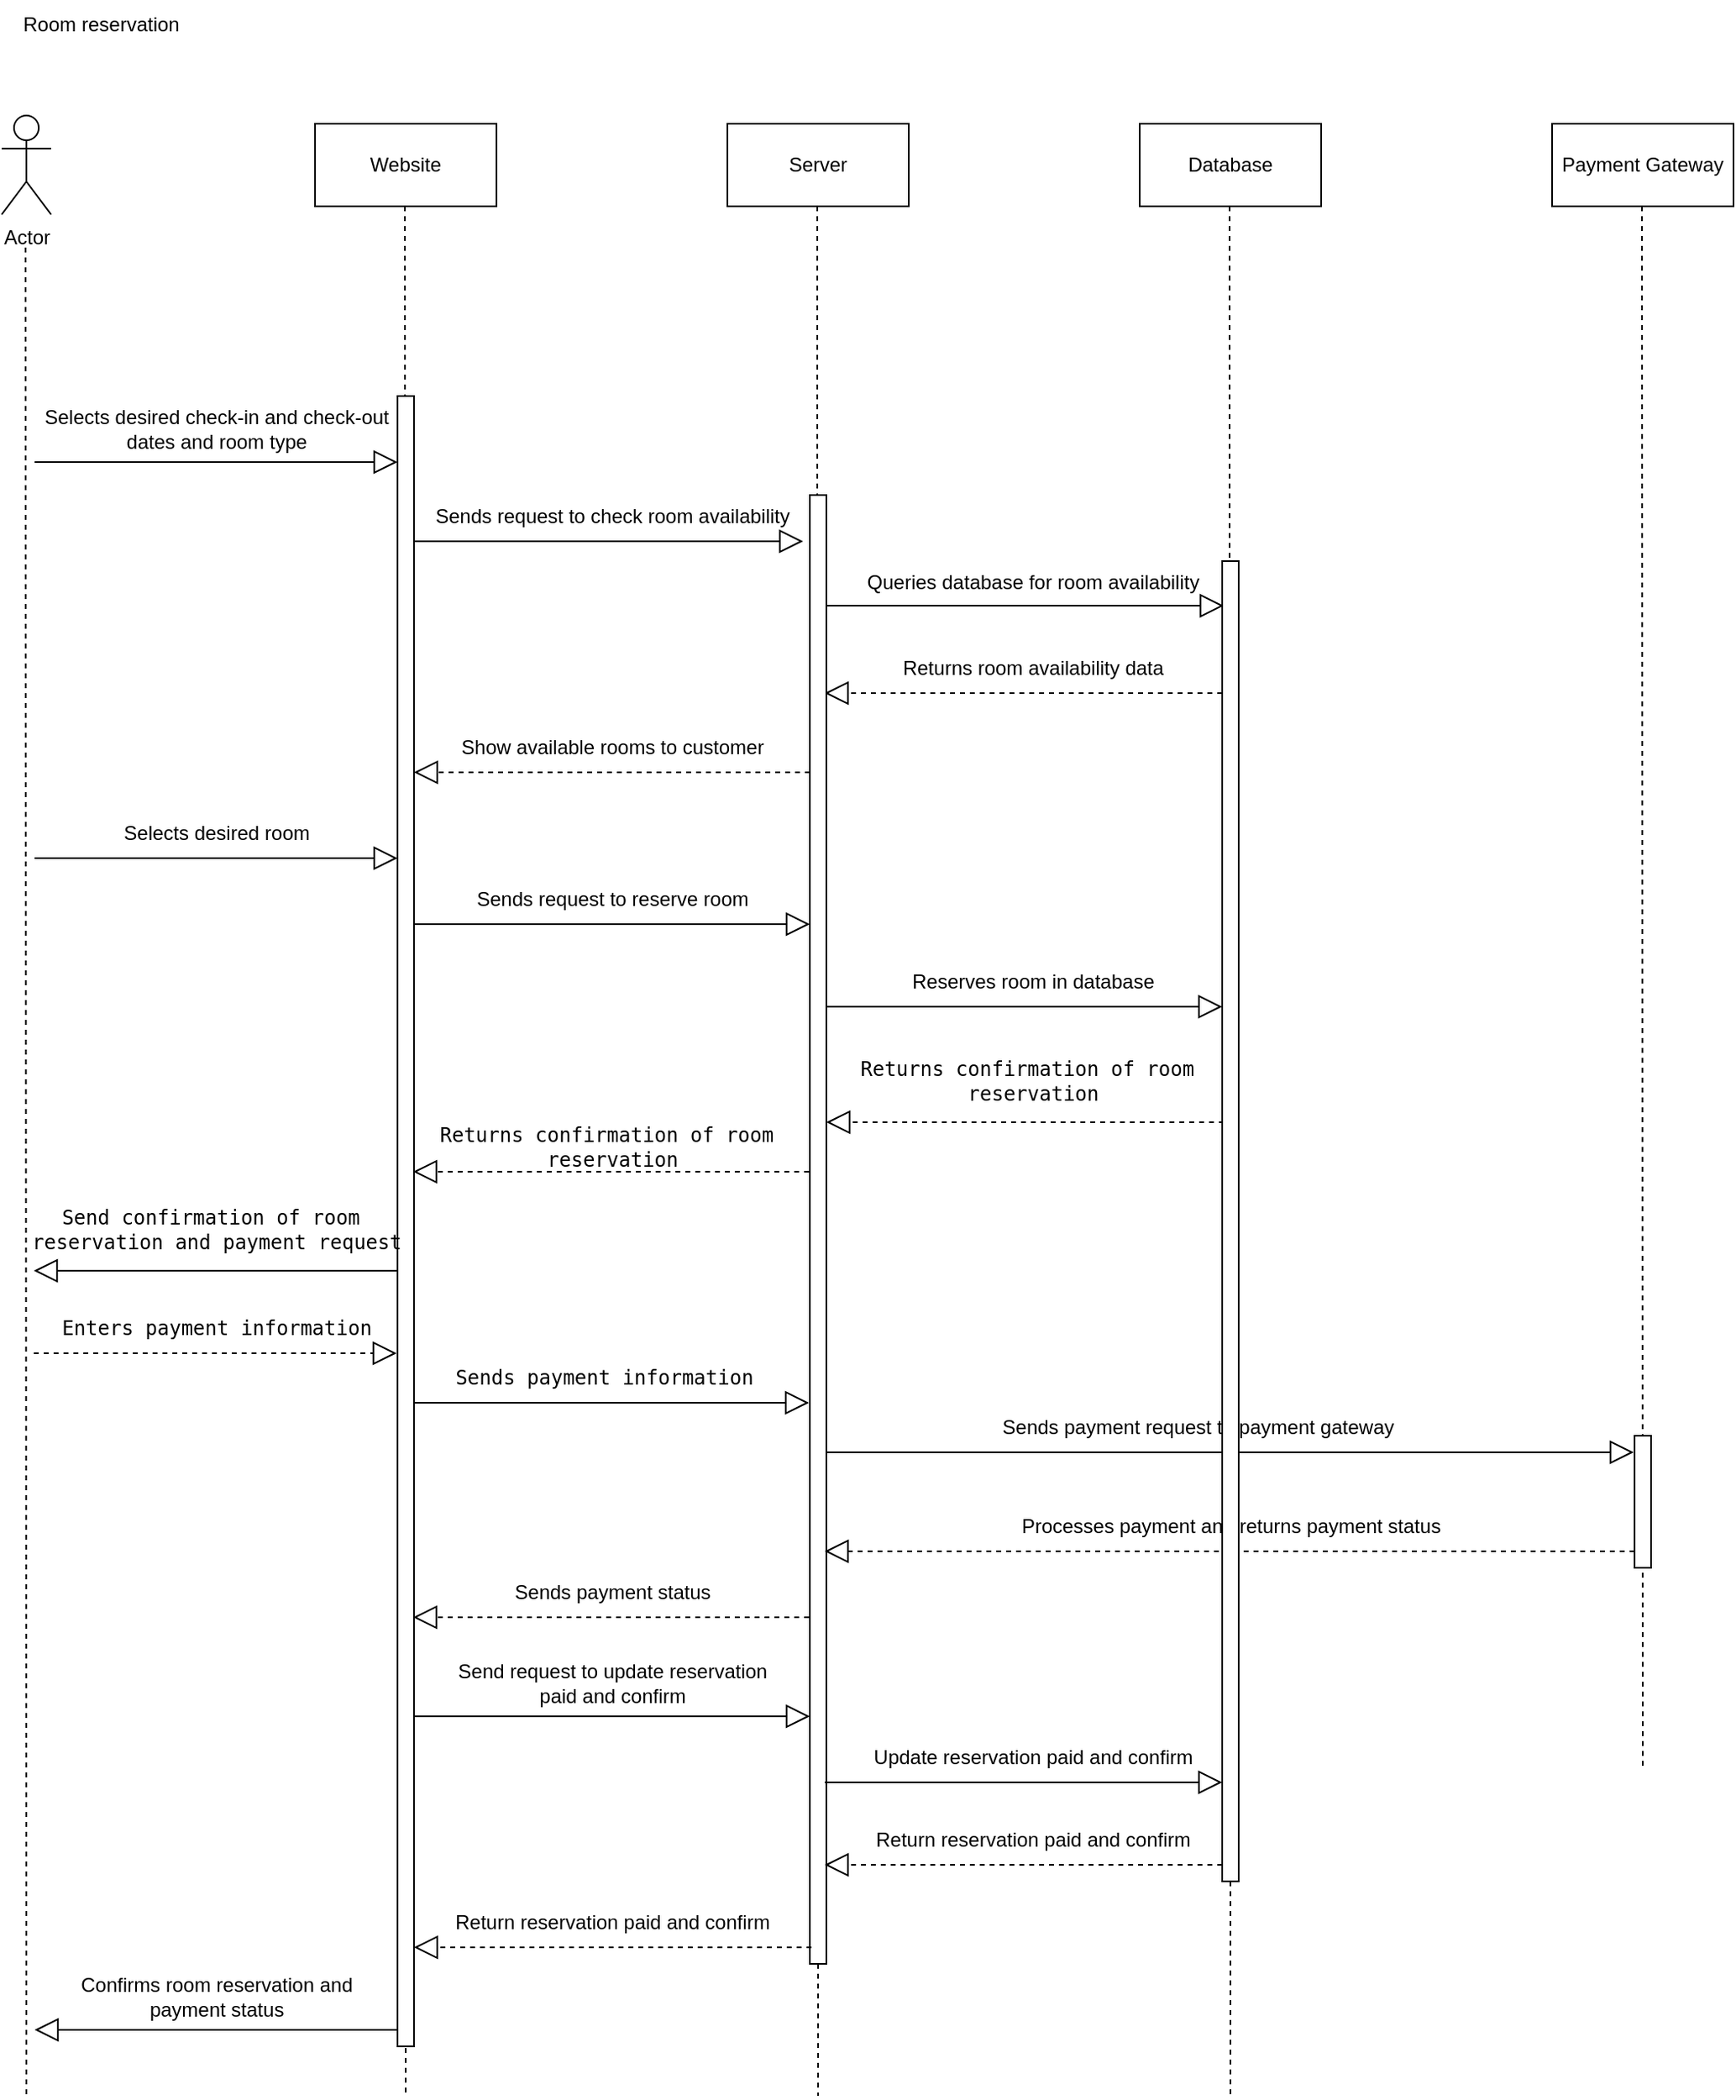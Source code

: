 <mxfile version="21.3.2" type="github">
  <diagram name="Page-1" id="Bzcg76JZAYMFacvBCj7k">
    <mxGraphModel dx="954" dy="2213" grid="1" gridSize="10" guides="1" tooltips="1" connect="1" arrows="1" fold="1" page="1" pageScale="1" pageWidth="1100" pageHeight="1700" math="0" shadow="0">
      <root>
        <mxCell id="0" />
        <mxCell id="1" parent="0" />
        <mxCell id="-xuDfmW8_niUfC1Qt930-63" value="" style="endArrow=block;endFill=0;endSize=12;html=1;rounded=0;" parent="1" edge="1">
          <mxGeometry width="160" relative="1" as="geometry">
            <mxPoint x="538.5" y="850" as="sourcePoint" />
            <mxPoint x="1029.5" y="850" as="targetPoint" />
          </mxGeometry>
        </mxCell>
        <mxCell id="-xuDfmW8_niUfC1Qt930-1" value="Actor" style="shape=umlActor;verticalLabelPosition=bottom;verticalAlign=top;html=1;outlineConnect=0;" parent="1" vertex="1">
          <mxGeometry x="40" y="40" width="30" height="60" as="geometry" />
        </mxCell>
        <mxCell id="-xuDfmW8_niUfC1Qt930-2" value="Server" style="html=1;whiteSpace=wrap;" parent="1" vertex="1">
          <mxGeometry x="480" y="45" width="110" height="50" as="geometry" />
        </mxCell>
        <mxCell id="-xuDfmW8_niUfC1Qt930-3" value="Website" style="html=1;whiteSpace=wrap;" parent="1" vertex="1">
          <mxGeometry x="230" y="45" width="110" height="50" as="geometry" />
        </mxCell>
        <mxCell id="-xuDfmW8_niUfC1Qt930-4" value="" style="endArrow=none;dashed=1;endFill=0;endSize=12;html=1;rounded=0;" parent="1" edge="1">
          <mxGeometry width="160" relative="1" as="geometry">
            <mxPoint x="54.5" y="120" as="sourcePoint" />
            <mxPoint x="55" y="1240" as="targetPoint" />
          </mxGeometry>
        </mxCell>
        <mxCell id="-xuDfmW8_niUfC1Qt930-5" value="" style="endArrow=none;dashed=1;endFill=0;endSize=12;html=1;rounded=0;" parent="1" edge="1">
          <mxGeometry width="160" relative="1" as="geometry">
            <mxPoint x="284.5" y="95" as="sourcePoint" />
            <mxPoint x="285" y="1240" as="targetPoint" />
          </mxGeometry>
        </mxCell>
        <mxCell id="-xuDfmW8_niUfC1Qt930-6" value="" style="endArrow=none;dashed=1;endFill=0;endSize=12;html=1;rounded=0;" parent="1" source="-xuDfmW8_niUfC1Qt930-67" edge="1">
          <mxGeometry width="160" relative="1" as="geometry">
            <mxPoint x="534.5" y="95" as="sourcePoint" />
            <mxPoint x="535" y="1240" as="targetPoint" />
          </mxGeometry>
        </mxCell>
        <mxCell id="-xuDfmW8_niUfC1Qt930-36" value="&lt;div&gt;Selects desired check-in and check-out &lt;br&gt;&lt;/div&gt;&lt;div&gt;dates and room type&lt;/div&gt;" style="text;html=1;align=center;verticalAlign=middle;resizable=0;points=[];autosize=1;strokeColor=none;fillColor=none;" parent="1" vertex="1">
          <mxGeometry x="50" y="210" width="240" height="40" as="geometry" />
        </mxCell>
        <mxCell id="-xuDfmW8_niUfC1Qt930-37" value="Sends request to check room availability" style="text;html=1;align=center;verticalAlign=middle;resizable=0;points=[];autosize=1;strokeColor=none;fillColor=none;" parent="1" vertex="1">
          <mxGeometry x="290" y="268" width="240" height="30" as="geometry" />
        </mxCell>
        <mxCell id="-xuDfmW8_niUfC1Qt930-38" value="Database" style="html=1;whiteSpace=wrap;" parent="1" vertex="1">
          <mxGeometry x="730" y="45" width="110" height="50" as="geometry" />
        </mxCell>
        <mxCell id="-xuDfmW8_niUfC1Qt930-39" value="" style="endArrow=none;dashed=1;endFill=0;endSize=12;html=1;rounded=0;" parent="1" source="-xuDfmW8_niUfC1Qt930-69" edge="1">
          <mxGeometry width="160" relative="1" as="geometry">
            <mxPoint x="784.5" y="95" as="sourcePoint" />
            <mxPoint x="785" y="1240" as="targetPoint" />
          </mxGeometry>
        </mxCell>
        <mxCell id="-xuDfmW8_niUfC1Qt930-40" value="Queries database for room availability" style="text;html=1;align=center;verticalAlign=middle;resizable=0;points=[];autosize=1;strokeColor=none;fillColor=none;" parent="1" vertex="1">
          <mxGeometry x="550" y="308" width="230" height="30" as="geometry" />
        </mxCell>
        <mxCell id="-xuDfmW8_niUfC1Qt930-41" value="Returns room availability data" style="text;html=1;align=center;verticalAlign=middle;resizable=0;points=[];autosize=1;strokeColor=none;fillColor=none;" parent="1" vertex="1">
          <mxGeometry x="570" y="360" width="190" height="30" as="geometry" />
        </mxCell>
        <mxCell id="-xuDfmW8_niUfC1Qt930-42" value="Show available rooms to customer" style="text;html=1;align=center;verticalAlign=middle;resizable=0;points=[];autosize=1;strokeColor=none;fillColor=none;" parent="1" vertex="1">
          <mxGeometry x="305" y="408" width="210" height="30" as="geometry" />
        </mxCell>
        <mxCell id="-xuDfmW8_niUfC1Qt930-43" value="Selects desired room" style="text;html=1;align=center;verticalAlign=middle;resizable=0;points=[];autosize=1;strokeColor=none;fillColor=none;" parent="1" vertex="1">
          <mxGeometry x="100" y="460" width="140" height="30" as="geometry" />
        </mxCell>
        <mxCell id="-xuDfmW8_niUfC1Qt930-44" value="Sends request to reserve room" style="text;html=1;align=center;verticalAlign=middle;resizable=0;points=[];autosize=1;strokeColor=none;fillColor=none;" parent="1" vertex="1">
          <mxGeometry x="315" y="500" width="190" height="30" as="geometry" />
        </mxCell>
        <mxCell id="-xuDfmW8_niUfC1Qt930-45" value="Reserves room in database" style="text;html=1;align=center;verticalAlign=middle;resizable=0;points=[];autosize=1;strokeColor=none;fillColor=none;" parent="1" vertex="1">
          <mxGeometry x="575" y="550" width="180" height="30" as="geometry" />
        </mxCell>
        <mxCell id="-xuDfmW8_niUfC1Qt930-46" value="Payment Gateway" style="html=1;whiteSpace=wrap;" parent="1" vertex="1">
          <mxGeometry x="980" y="45" width="110" height="50" as="geometry" />
        </mxCell>
        <mxCell id="-xuDfmW8_niUfC1Qt930-47" value="" style="endArrow=none;dashed=1;endFill=0;endSize=12;html=1;rounded=0;" parent="1" edge="1">
          <mxGeometry width="160" relative="1" as="geometry">
            <mxPoint x="1034.5" y="95" as="sourcePoint" />
            <mxPoint x="1035" y="1040" as="targetPoint" />
          </mxGeometry>
        </mxCell>
        <mxCell id="-xuDfmW8_niUfC1Qt930-50" value="Sends payment status " style="text;html=1;align=center;verticalAlign=middle;resizable=0;points=[];autosize=1;strokeColor=none;fillColor=none;" parent="1" vertex="1">
          <mxGeometry x="334.5" y="920" width="150" height="30" as="geometry" />
        </mxCell>
        <mxCell id="-xuDfmW8_niUfC1Qt930-51" value="&lt;div&gt;Confirms room reservation and &lt;br&gt;&lt;/div&gt;&lt;div&gt;payment status&lt;/div&gt;" style="text;html=1;align=center;verticalAlign=middle;resizable=0;points=[];autosize=1;strokeColor=none;fillColor=none;" parent="1" vertex="1">
          <mxGeometry x="75" y="1160" width="190" height="40" as="geometry" />
        </mxCell>
        <mxCell id="-xuDfmW8_niUfC1Qt930-53" value="" style="endArrow=block;endFill=0;endSize=12;html=1;rounded=0;entryX=1;entryY=1;entryDx=0;entryDy=0;entryPerimeter=0;" parent="1" edge="1">
          <mxGeometry width="160" relative="1" as="geometry">
            <mxPoint x="60" y="250" as="sourcePoint" />
            <mxPoint x="280" y="250" as="targetPoint" />
          </mxGeometry>
        </mxCell>
        <mxCell id="-xuDfmW8_niUfC1Qt930-54" value="" style="endArrow=block;endFill=0;endSize=12;html=1;rounded=0;entryX=1;entryY=1;entryDx=0;entryDy=0;entryPerimeter=0;" parent="1" edge="1">
          <mxGeometry width="160" relative="1" as="geometry">
            <mxPoint x="60" y="490" as="sourcePoint" />
            <mxPoint x="280" y="490" as="targetPoint" />
          </mxGeometry>
        </mxCell>
        <mxCell id="-xuDfmW8_niUfC1Qt930-55" value="" style="endArrow=block;endFill=0;endSize=12;html=1;rounded=0;entryX=1;entryY=1;entryDx=0;entryDy=0;entryPerimeter=0;" parent="1" edge="1">
          <mxGeometry width="160" relative="1" as="geometry">
            <mxPoint x="280" y="1200" as="sourcePoint" />
            <mxPoint x="60" y="1200" as="targetPoint" />
          </mxGeometry>
        </mxCell>
        <mxCell id="-xuDfmW8_niUfC1Qt930-56" value="" style="endArrow=block;endFill=0;endSize=12;html=1;rounded=0;entryX=0.983;entryY=1;entryDx=0;entryDy=0;entryPerimeter=0;" parent="1" target="-xuDfmW8_niUfC1Qt930-37" edge="1">
          <mxGeometry width="160" relative="1" as="geometry">
            <mxPoint x="290" y="298" as="sourcePoint" />
            <mxPoint x="510" y="298" as="targetPoint" />
          </mxGeometry>
        </mxCell>
        <mxCell id="-xuDfmW8_niUfC1Qt930-57" value="" style="endArrow=block;endFill=0;endSize=12;html=1;rounded=0;dashed=1;" parent="1" edge="1">
          <mxGeometry width="160" relative="1" as="geometry">
            <mxPoint x="530" y="438" as="sourcePoint" />
            <mxPoint x="290" y="438" as="targetPoint" />
          </mxGeometry>
        </mxCell>
        <mxCell id="-xuDfmW8_niUfC1Qt930-58" value="" style="endArrow=block;endFill=0;endSize=12;html=1;rounded=0;" parent="1" edge="1">
          <mxGeometry width="160" relative="1" as="geometry">
            <mxPoint x="290" y="530" as="sourcePoint" />
            <mxPoint x="530" y="530" as="targetPoint" />
          </mxGeometry>
        </mxCell>
        <mxCell id="-xuDfmW8_niUfC1Qt930-59" value="" style="endArrow=block;endFill=0;endSize=12;html=1;rounded=0;dashed=1;" parent="1" edge="1">
          <mxGeometry width="160" relative="1" as="geometry">
            <mxPoint x="529.5" y="950" as="sourcePoint" />
            <mxPoint x="289.5" y="950" as="targetPoint" />
          </mxGeometry>
        </mxCell>
        <mxCell id="-xuDfmW8_niUfC1Qt930-60" value="" style="endArrow=block;endFill=0;endSize=12;html=1;rounded=0;entryX=1.004;entryY=0.967;entryDx=0;entryDy=0;entryPerimeter=0;" parent="1" target="-xuDfmW8_niUfC1Qt930-40" edge="1">
          <mxGeometry width="160" relative="1" as="geometry">
            <mxPoint x="540" y="337" as="sourcePoint" />
            <mxPoint x="760" y="337" as="targetPoint" />
          </mxGeometry>
        </mxCell>
        <mxCell id="-xuDfmW8_niUfC1Qt930-61" value="" style="endArrow=block;endFill=0;endSize=12;html=1;rounded=0;entryX=1.004;entryY=0.967;entryDx=0;entryDy=0;entryPerimeter=0;dashed=1;" parent="1" edge="1">
          <mxGeometry width="160" relative="1" as="geometry">
            <mxPoint x="780" y="390" as="sourcePoint" />
            <mxPoint x="539" y="390" as="targetPoint" />
          </mxGeometry>
        </mxCell>
        <mxCell id="-xuDfmW8_niUfC1Qt930-62" value="" style="endArrow=block;endFill=0;endSize=12;html=1;rounded=0;entryX=1.004;entryY=0.967;entryDx=0;entryDy=0;entryPerimeter=0;" parent="1" edge="1">
          <mxGeometry width="160" relative="1" as="geometry">
            <mxPoint x="539" y="580" as="sourcePoint" />
            <mxPoint x="780" y="580" as="targetPoint" />
          </mxGeometry>
        </mxCell>
        <mxCell id="-xuDfmW8_niUfC1Qt930-65" value="" style="html=1;points=[];perimeter=orthogonalPerimeter;outlineConnect=0;targetShapes=umlLifeline;portConstraint=eastwest;newEdgeStyle={&quot;edgeStyle&quot;:&quot;elbowEdgeStyle&quot;,&quot;elbow&quot;:&quot;vertical&quot;,&quot;curved&quot;:0,&quot;rounded&quot;:0};" parent="1" vertex="1">
          <mxGeometry x="280" y="210" width="10" height="1000" as="geometry" />
        </mxCell>
        <mxCell id="-xuDfmW8_niUfC1Qt930-68" value="" style="endArrow=none;dashed=1;endFill=0;endSize=12;html=1;rounded=0;" parent="1" target="-xuDfmW8_niUfC1Qt930-67" edge="1">
          <mxGeometry width="160" relative="1" as="geometry">
            <mxPoint x="534.5" y="95" as="sourcePoint" />
            <mxPoint x="535" y="840" as="targetPoint" />
          </mxGeometry>
        </mxCell>
        <mxCell id="-xuDfmW8_niUfC1Qt930-67" value="" style="html=1;points=[];perimeter=orthogonalPerimeter;outlineConnect=0;targetShapes=umlLifeline;portConstraint=eastwest;newEdgeStyle={&quot;edgeStyle&quot;:&quot;elbowEdgeStyle&quot;,&quot;elbow&quot;:&quot;vertical&quot;,&quot;curved&quot;:0,&quot;rounded&quot;:0};" parent="1" vertex="1">
          <mxGeometry x="530" y="270" width="10" height="890" as="geometry" />
        </mxCell>
        <mxCell id="-xuDfmW8_niUfC1Qt930-70" value="" style="endArrow=none;dashed=1;endFill=0;endSize=12;html=1;rounded=0;" parent="1" target="-xuDfmW8_niUfC1Qt930-69" edge="1">
          <mxGeometry width="160" relative="1" as="geometry">
            <mxPoint x="784.5" y="95" as="sourcePoint" />
            <mxPoint x="785" y="840" as="targetPoint" />
          </mxGeometry>
        </mxCell>
        <mxCell id="-xuDfmW8_niUfC1Qt930-64" value="" style="endArrow=block;endFill=0;endSize=12;html=1;rounded=0;dashed=1;" parent="1" edge="1">
          <mxGeometry width="160" relative="1" as="geometry">
            <mxPoint x="1030" y="910" as="sourcePoint" />
            <mxPoint x="539" y="910" as="targetPoint" />
          </mxGeometry>
        </mxCell>
        <mxCell id="-xuDfmW8_niUfC1Qt930-71" value="" style="html=1;points=[];perimeter=orthogonalPerimeter;outlineConnect=0;targetShapes=umlLifeline;portConstraint=eastwest;newEdgeStyle={&quot;edgeStyle&quot;:&quot;elbowEdgeStyle&quot;,&quot;elbow&quot;:&quot;vertical&quot;,&quot;curved&quot;:0,&quot;rounded&quot;:0};" parent="1" vertex="1">
          <mxGeometry x="1030" y="840" width="10" height="80" as="geometry" />
        </mxCell>
        <mxCell id="-xuDfmW8_niUfC1Qt930-48" value="&lt;div&gt;Sends payment request to payment gateway&lt;/div&gt;" style="text;html=1;align=center;verticalAlign=middle;resizable=0;points=[];autosize=1;strokeColor=none;fillColor=none;" parent="1" vertex="1">
          <mxGeometry x="629.5" y="820" width="270" height="30" as="geometry" />
        </mxCell>
        <mxCell id="-xuDfmW8_niUfC1Qt930-49" value="&lt;div&gt;Processes payment and returns payment status&lt;/div&gt;" style="text;html=1;align=center;verticalAlign=middle;resizable=0;points=[];autosize=1;strokeColor=none;fillColor=none;" parent="1" vertex="1">
          <mxGeometry x="639.5" y="880" width="290" height="30" as="geometry" />
        </mxCell>
        <mxCell id="Q9uT-s8f6RBIE_8jwWym-1" value="&lt;pre&gt;&lt;code class=&quot;!whitespace-pre hljs language-rust&quot;&gt;Returns confirmation of room &lt;br&gt;reservation&lt;/code&gt;&lt;/pre&gt;" style="text;html=1;align=center;verticalAlign=middle;resizable=0;points=[];autosize=1;strokeColor=none;fillColor=none;" parent="1" vertex="1">
          <mxGeometry x="550" y="590" width="230" height="70" as="geometry" />
        </mxCell>
        <mxCell id="Q9uT-s8f6RBIE_8jwWym-2" value="&lt;pre&gt;&lt;code class=&quot;!whitespace-pre hljs language-rust&quot;&gt;Returns confirmation of room &lt;br&gt;reservation&lt;/code&gt;&lt;/pre&gt;" style="text;html=1;align=center;verticalAlign=middle;resizable=0;points=[];autosize=1;strokeColor=none;fillColor=none;" parent="1" vertex="1">
          <mxGeometry x="294.5" y="630" width="230" height="70" as="geometry" />
        </mxCell>
        <mxCell id="Q9uT-s8f6RBIE_8jwWym-3" value="&lt;pre&gt;&lt;code class=&quot;!whitespace-pre hljs language-rust&quot;&gt;Send confirmation of room &lt;br&gt;reservation and payment &lt;/code&gt;&lt;code class=&quot;!whitespace-pre hljs language-rust&quot;&gt;request&lt;/code&gt;&lt;/pre&gt;" style="text;html=1;align=center;verticalAlign=middle;resizable=0;points=[];autosize=1;strokeColor=none;fillColor=none;" parent="1" vertex="1">
          <mxGeometry x="50" y="680" width="240" height="70" as="geometry" />
        </mxCell>
        <mxCell id="Q9uT-s8f6RBIE_8jwWym-4" value="&lt;pre&gt;&lt;code class=&quot;!whitespace-pre hljs language-rust&quot;&gt;Enters payment information&lt;/code&gt;&lt;/pre&gt;" style="text;html=1;align=center;verticalAlign=middle;resizable=0;points=[];autosize=1;strokeColor=none;fillColor=none;" parent="1" vertex="1">
          <mxGeometry x="64.5" y="750" width="210" height="50" as="geometry" />
        </mxCell>
        <mxCell id="Q9uT-s8f6RBIE_8jwWym-5" value="&lt;pre&gt;&lt;code class=&quot;!whitespace-pre hljs language-rust&quot;&gt;Sends payment information&lt;/code&gt;&lt;/pre&gt;" style="text;html=1;align=center;verticalAlign=middle;resizable=0;points=[];autosize=1;strokeColor=none;fillColor=none;" parent="1" vertex="1">
          <mxGeometry x="304.5" y="780" width="200" height="50" as="geometry" />
        </mxCell>
        <mxCell id="Q9uT-s8f6RBIE_8jwWym-6" value="" style="endArrow=block;endFill=0;endSize=12;html=1;rounded=0;entryX=1.004;entryY=0.967;entryDx=0;entryDy=0;entryPerimeter=0;dashed=1;" parent="1" edge="1">
          <mxGeometry width="160" relative="1" as="geometry">
            <mxPoint x="781" y="650" as="sourcePoint" />
            <mxPoint x="540" y="650" as="targetPoint" />
          </mxGeometry>
        </mxCell>
        <mxCell id="-xuDfmW8_niUfC1Qt930-69" value="" style="html=1;points=[];perimeter=orthogonalPerimeter;outlineConnect=0;targetShapes=umlLifeline;portConstraint=eastwest;newEdgeStyle={&quot;edgeStyle&quot;:&quot;elbowEdgeStyle&quot;,&quot;elbow&quot;:&quot;vertical&quot;,&quot;curved&quot;:0,&quot;rounded&quot;:0};" parent="1" vertex="1">
          <mxGeometry x="780" y="310" width="10" height="800" as="geometry" />
        </mxCell>
        <mxCell id="Q9uT-s8f6RBIE_8jwWym-7" value="" style="endArrow=block;endFill=0;endSize=12;html=1;rounded=0;dashed=1;" parent="1" edge="1">
          <mxGeometry width="160" relative="1" as="geometry">
            <mxPoint x="529.5" y="680" as="sourcePoint" />
            <mxPoint x="289.5" y="680" as="targetPoint" />
          </mxGeometry>
        </mxCell>
        <mxCell id="Q9uT-s8f6RBIE_8jwWym-8" value="" style="endArrow=block;endFill=0;endSize=12;html=1;rounded=0;entryX=1;entryY=1;entryDx=0;entryDy=0;entryPerimeter=0;" parent="1" edge="1">
          <mxGeometry width="160" relative="1" as="geometry">
            <mxPoint x="279.5" y="740" as="sourcePoint" />
            <mxPoint x="59.5" y="740" as="targetPoint" />
          </mxGeometry>
        </mxCell>
        <mxCell id="Q9uT-s8f6RBIE_8jwWym-9" value="" style="endArrow=block;endFill=0;endSize=12;html=1;rounded=0;entryX=1;entryY=1;entryDx=0;entryDy=0;entryPerimeter=0;dashed=1;" parent="1" edge="1">
          <mxGeometry width="160" relative="1" as="geometry">
            <mxPoint x="59.5" y="790" as="sourcePoint" />
            <mxPoint x="279.5" y="790" as="targetPoint" />
          </mxGeometry>
        </mxCell>
        <mxCell id="Q9uT-s8f6RBIE_8jwWym-10" value="" style="endArrow=block;endFill=0;endSize=12;html=1;rounded=0;" parent="1" edge="1">
          <mxGeometry width="160" relative="1" as="geometry">
            <mxPoint x="289.5" y="820" as="sourcePoint" />
            <mxPoint x="529.5" y="820" as="targetPoint" />
          </mxGeometry>
        </mxCell>
        <mxCell id="9peqqxJoQd_XAFCV2iIx-1" value="" style="endArrow=block;endFill=0;endSize=12;html=1;rounded=0;" parent="1" edge="1">
          <mxGeometry width="160" relative="1" as="geometry">
            <mxPoint x="290" y="1010" as="sourcePoint" />
            <mxPoint x="530" y="1010" as="targetPoint" />
          </mxGeometry>
        </mxCell>
        <mxCell id="9peqqxJoQd_XAFCV2iIx-2" value="&lt;div&gt;Send request to update reservation &lt;br&gt;&lt;/div&gt;&lt;div&gt;paid and confirm&lt;/div&gt;" style="text;html=1;align=center;verticalAlign=middle;resizable=0;points=[];autosize=1;strokeColor=none;fillColor=none;" parent="1" vertex="1">
          <mxGeometry x="299.5" y="970" width="220" height="40" as="geometry" />
        </mxCell>
        <mxCell id="9peqqxJoQd_XAFCV2iIx-3" value="" style="endArrow=block;endFill=0;endSize=12;html=1;rounded=0;entryX=1.004;entryY=0.967;entryDx=0;entryDy=0;entryPerimeter=0;" parent="1" edge="1">
          <mxGeometry width="160" relative="1" as="geometry">
            <mxPoint x="539" y="1050" as="sourcePoint" />
            <mxPoint x="780" y="1050" as="targetPoint" />
          </mxGeometry>
        </mxCell>
        <mxCell id="9peqqxJoQd_XAFCV2iIx-4" value="Update reservation paid and confirm" style="text;html=1;align=center;verticalAlign=middle;resizable=0;points=[];autosize=1;strokeColor=none;fillColor=none;" parent="1" vertex="1">
          <mxGeometry x="555" y="1020" width="220" height="30" as="geometry" />
        </mxCell>
        <mxCell id="9peqqxJoQd_XAFCV2iIx-6" value="" style="endArrow=block;endFill=0;endSize=12;html=1;rounded=0;entryX=1.004;entryY=0.967;entryDx=0;entryDy=0;entryPerimeter=0;dashed=1;" parent="1" edge="1">
          <mxGeometry width="160" relative="1" as="geometry">
            <mxPoint x="780" y="1100" as="sourcePoint" />
            <mxPoint x="539" y="1100" as="targetPoint" />
          </mxGeometry>
        </mxCell>
        <mxCell id="9peqqxJoQd_XAFCV2iIx-7" value="Return reservation paid and confirm" style="text;html=1;align=center;verticalAlign=middle;resizable=0;points=[];autosize=1;strokeColor=none;fillColor=none;" parent="1" vertex="1">
          <mxGeometry x="555" y="1070" width="220" height="30" as="geometry" />
        </mxCell>
        <mxCell id="9peqqxJoQd_XAFCV2iIx-8" value="" style="endArrow=block;endFill=0;endSize=12;html=1;rounded=0;entryX=1.004;entryY=0.967;entryDx=0;entryDy=0;entryPerimeter=0;dashed=1;" parent="1" edge="1">
          <mxGeometry width="160" relative="1" as="geometry">
            <mxPoint x="531" y="1150" as="sourcePoint" />
            <mxPoint x="290" y="1150" as="targetPoint" />
          </mxGeometry>
        </mxCell>
        <mxCell id="9peqqxJoQd_XAFCV2iIx-9" value="Return reservation paid and confirm" style="text;html=1;align=center;verticalAlign=middle;resizable=0;points=[];autosize=1;strokeColor=none;fillColor=none;" parent="1" vertex="1">
          <mxGeometry x="300" y="1120" width="220" height="30" as="geometry" />
        </mxCell>
        <mxCell id="NlwhqDbu7RY9LVvIaLsD-1" value="Room reservation" style="text;html=1;align=center;verticalAlign=middle;resizable=0;points=[];autosize=1;strokeColor=none;fillColor=none;" parent="1" vertex="1">
          <mxGeometry x="40" y="-30" width="120" height="30" as="geometry" />
        </mxCell>
      </root>
    </mxGraphModel>
  </diagram>
</mxfile>
